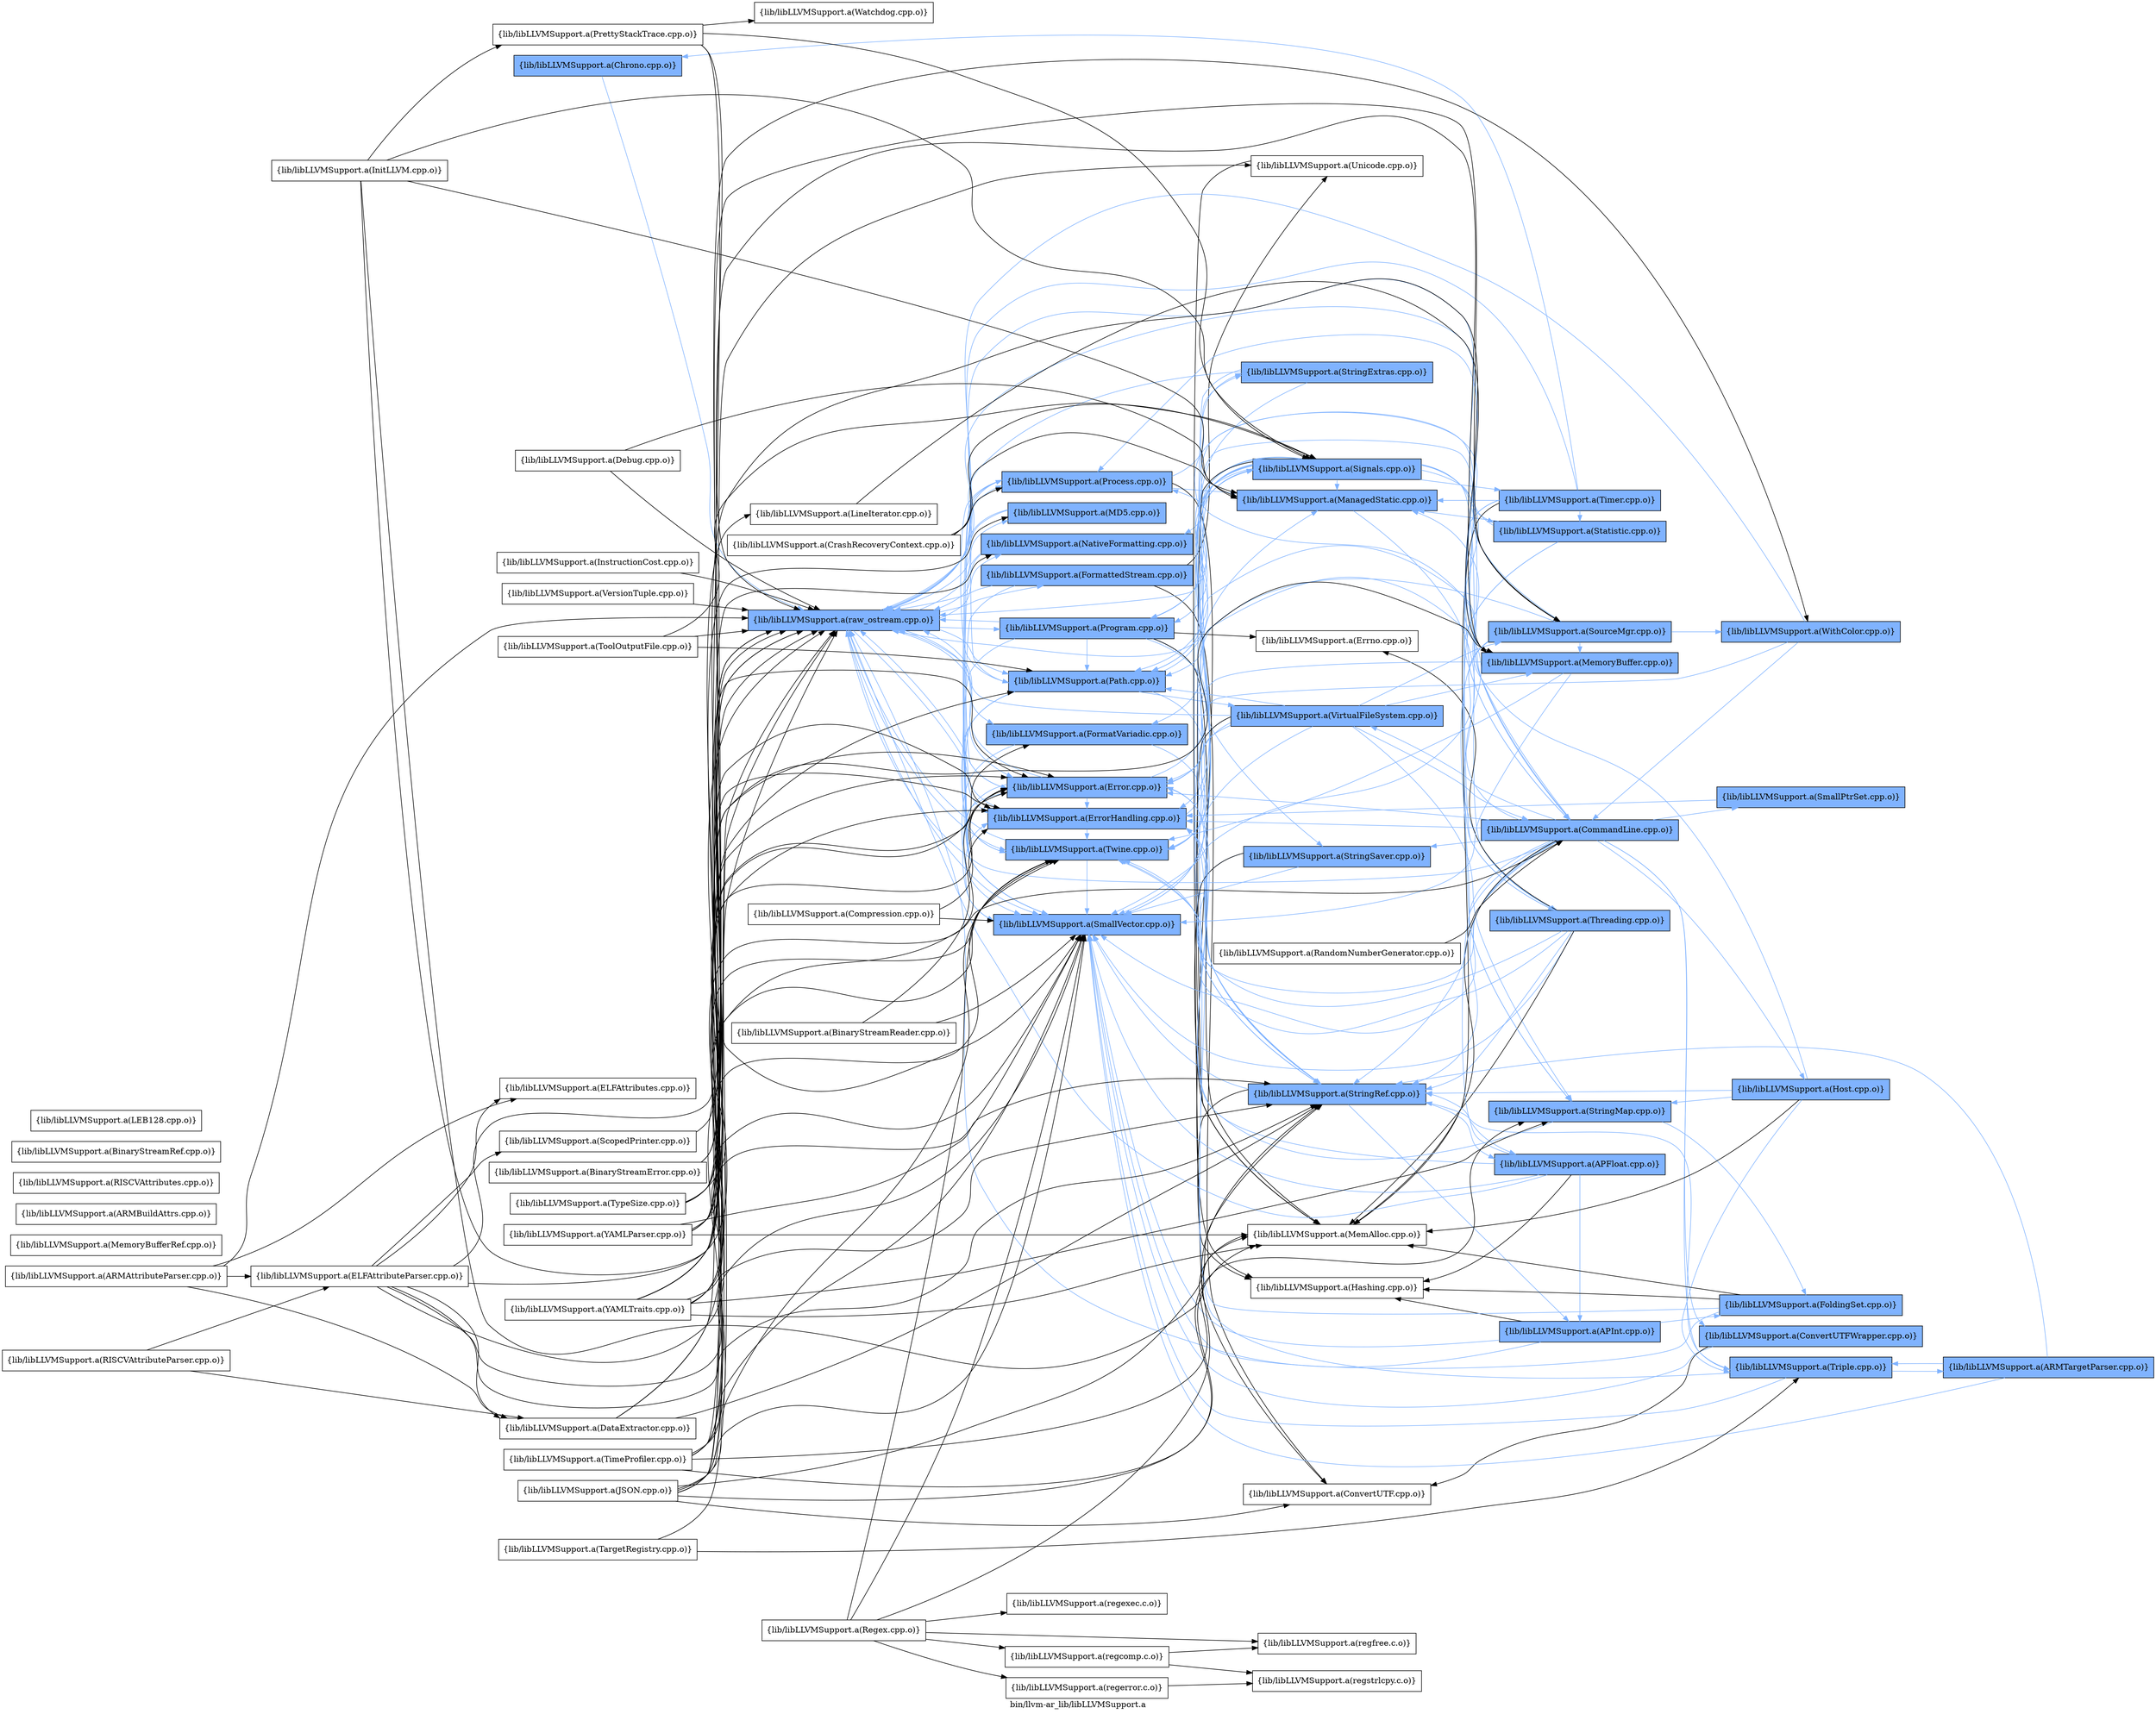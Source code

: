 digraph "bin/llvm-ar_lib/libLLVMSupport.a" {
	label="bin/llvm-ar_lib/libLLVMSupport.a";
	rankdir=LR;
	{ rank=same; Node0x556ad8efd4f8;  }
	{ rank=same; Node0x556ad8f03998;  }
	{ rank=same; Node0x556ad8f067d8; Node0x556ad8f021d8; Node0x556ad8f03628; Node0x556ad8f033f8; Node0x556ad8f004c8; Node0x556ad8f001f8; Node0x556ad8effde8; Node0x556ad8f05bf8; Node0x556ad8efce18; Node0x556ad8efeee8; Node0x556ad8efec18;  }
	{ rank=same; Node0x556ad8f05ba8; Node0x556ad8eff7a8; Node0x556ad8efe808; Node0x556ad8f02d68; Node0x556ad8f03b78; Node0x556ad8f01dc8; Node0x556ad8f04e38; Node0x556ad8f02688; Node0x556ad8efdae8; Node0x556ad8f02138; Node0x556ad8efffc8;  }
	{ rank=same; Node0x556ad8f00ba8; Node0x556ad8efcf08; Node0x556ad8efebc8; Node0x556ad8f01828; Node0x556ad8f042a8; Node0x556ad8f00658; Node0x556ad8f00018; Node0x556ad8f00b08; Node0x556ad8f02e08;  }
	{ rank=same; Node0x556ad8efe9e8; Node0x556ad8f01d28; Node0x556ad8f045c8; Node0x556ad8efdf98; Node0x556ad8f03a88; Node0x556ad8f03da8;  }
	{ rank=same; Node0x556ad8efd4f8;  }
	{ rank=same; Node0x556ad8f03998;  }
	{ rank=same; Node0x556ad8f067d8; Node0x556ad8f021d8; Node0x556ad8f03628; Node0x556ad8f033f8; Node0x556ad8f004c8; Node0x556ad8f001f8; Node0x556ad8effde8; Node0x556ad8f05bf8; Node0x556ad8efce18; Node0x556ad8efeee8; Node0x556ad8efec18;  }
	{ rank=same; Node0x556ad8f05ba8; Node0x556ad8eff7a8; Node0x556ad8efe808; Node0x556ad8f02d68; Node0x556ad8f03b78; Node0x556ad8f01dc8; Node0x556ad8f04e38; Node0x556ad8f02688; Node0x556ad8efdae8; Node0x556ad8f02138; Node0x556ad8efffc8;  }
	{ rank=same; Node0x556ad8f00ba8; Node0x556ad8efcf08; Node0x556ad8efebc8; Node0x556ad8f01828; Node0x556ad8f042a8; Node0x556ad8f00658; Node0x556ad8f00018; Node0x556ad8f00b08; Node0x556ad8f02e08;  }
	{ rank=same; Node0x556ad8efe9e8; Node0x556ad8f01d28; Node0x556ad8f045c8; Node0x556ad8efdf98; Node0x556ad8f03a88; Node0x556ad8f03da8;  }

	Node0x556ad8efd4f8 [shape=record,shape=box,group=1,style=filled,fillcolor="0.600000 0.5 1",label="{lib/libLLVMSupport.a(Chrono.cpp.o)}"];
	Node0x556ad8efd4f8 -> Node0x556ad8f03998[color="0.600000 0.5 1"];
	Node0x556ad8efcf08 [shape=record,shape=box,group=1,style=filled,fillcolor="0.600000 0.5 1",label="{lib/libLLVMSupport.a(CommandLine.cpp.o)}"];
	Node0x556ad8efcf08 -> Node0x556ad8f00658[color="0.600000 0.5 1"];
	Node0x556ad8efcf08 -> Node0x556ad8efe9e8[color="0.600000 0.5 1"];
	Node0x556ad8efcf08 -> Node0x556ad8f067d8[color="0.600000 0.5 1"];
	Node0x556ad8efcf08 -> Node0x556ad8f021d8[color="0.600000 0.5 1"];
	Node0x556ad8efcf08 -> Node0x556ad8f05ba8[color="0.600000 0.5 1"];
	Node0x556ad8efcf08 -> Node0x556ad8efdae8;
	Node0x556ad8efcf08 -> Node0x556ad8f01d28[color="0.600000 0.5 1"];
	Node0x556ad8efcf08 -> Node0x556ad8effde8[color="0.600000 0.5 1"];
	Node0x556ad8efcf08 -> Node0x556ad8f02e08[color="0.600000 0.5 1"];
	Node0x556ad8efcf08 -> Node0x556ad8f02138[color="0.600000 0.5 1"];
	Node0x556ad8efcf08 -> Node0x556ad8f03b78[color="0.600000 0.5 1"];
	Node0x556ad8efcf08 -> Node0x556ad8f045c8[color="0.600000 0.5 1"];
	Node0x556ad8efcf08 -> Node0x556ad8f05bf8[color="0.600000 0.5 1"];
	Node0x556ad8efcf08 -> Node0x556ad8f01dc8[color="0.600000 0.5 1"];
	Node0x556ad8efcf08 -> Node0x556ad8f03998[color="0.600000 0.5 1"];
	Node0x556ad8efcf08 -> Node0x556ad8efdf98[color="0.600000 0.5 1"];
	Node0x556ad8efcf08 -> Node0x556ad8efce18[color="0.600000 0.5 1"];
	Node0x556ad8efcf08 -> Node0x556ad8efeee8[color="0.600000 0.5 1"];
	Node0x556ad8f067d8 [shape=record,shape=box,group=1,style=filled,fillcolor="0.600000 0.5 1",label="{lib/libLLVMSupport.a(Error.cpp.o)}"];
	Node0x556ad8f067d8 -> Node0x556ad8f021d8[color="0.600000 0.5 1"];
	Node0x556ad8f067d8 -> Node0x556ad8f05ba8[color="0.600000 0.5 1"];
	Node0x556ad8f067d8 -> Node0x556ad8effde8[color="0.600000 0.5 1"];
	Node0x556ad8f067d8 -> Node0x556ad8f05bf8[color="0.600000 0.5 1"];
	Node0x556ad8f067d8 -> Node0x556ad8f03998[color="0.600000 0.5 1"];
	Node0x556ad8f033f8 [shape=record,shape=box,group=1,style=filled,fillcolor="0.600000 0.5 1",label="{lib/libLLVMSupport.a(FormatVariadic.cpp.o)}"];
	Node0x556ad8f033f8 -> Node0x556ad8effde8[color="0.600000 0.5 1"];
	Node0x556ad8f033f8 -> Node0x556ad8f03b78[color="0.600000 0.5 1"];
	Node0x556ad8f04bb8 [shape=record,shape=box,group=0,label="{lib/libLLVMSupport.a(InitLLVM.cpp.o)}"];
	Node0x556ad8f04bb8 -> Node0x556ad8f021d8;
	Node0x556ad8f04bb8 -> Node0x556ad8f05ba8;
	Node0x556ad8f04bb8 -> Node0x556ad8efdae8;
	Node0x556ad8f04bb8 -> Node0x556ad8eff578;
	Node0x556ad8f04bb8 -> Node0x556ad8eff7a8;
	Node0x556ad8f065a8 [shape=record,shape=box,group=0,label="{lib/libLLVMSupport.a(LineIterator.cpp.o)}"];
	Node0x556ad8f065a8 -> Node0x556ad8efebc8;
	Node0x556ad8efdae8 [shape=record,shape=box,group=0,label="{lib/libLLVMSupport.a(MemAlloc.cpp.o)}"];
	Node0x556ad8efebc8 [shape=record,shape=box,group=1,style=filled,fillcolor="0.600000 0.5 1",label="{lib/libLLVMSupport.a(MemoryBuffer.cpp.o)}"];
	Node0x556ad8efebc8 -> Node0x556ad8f067d8[color="0.600000 0.5 1"];
	Node0x556ad8efebc8 -> Node0x556ad8effde8[color="0.600000 0.5 1"];
	Node0x556ad8efebc8 -> Node0x556ad8f05bf8[color="0.600000 0.5 1"];
	Node0x556ad8efebc8 -> Node0x556ad8efce18[color="0.600000 0.5 1"];
	Node0x556ad8efebc8 -> Node0x556ad8efeee8[color="0.600000 0.5 1"];
	Node0x556ad8efebc8 -> Node0x556ad8efec18[color="0.600000 0.5 1"];
	Node0x556ad8effde8 [shape=record,shape=box,group=1,style=filled,fillcolor="0.600000 0.5 1",label="{lib/libLLVMSupport.a(SmallVector.cpp.o)}"];
	Node0x556ad8effde8 -> Node0x556ad8f021d8[color="0.600000 0.5 1"];
	Node0x556ad8f02e08 [shape=record,shape=box,group=1,style=filled,fillcolor="0.600000 0.5 1",label="{lib/libLLVMSupport.a(StringMap.cpp.o)}"];
	Node0x556ad8f02e08 -> Node0x556ad8f021d8[color="0.600000 0.5 1"];
	Node0x556ad8f02e08 -> Node0x556ad8f03a88[color="0.600000 0.5 1"];
	Node0x556ad8f02138 [shape=record,shape=box,group=1,style=filled,fillcolor="0.600000 0.5 1",label="{lib/libLLVMSupport.a(StringSaver.cpp.o)}"];
	Node0x556ad8f02138 -> Node0x556ad8efdae8;
	Node0x556ad8f02138 -> Node0x556ad8effde8[color="0.600000 0.5 1"];
	Node0x556ad8f02138 -> Node0x556ad8f03b78[color="0.600000 0.5 1"];
	Node0x556ad8f03b78 [shape=record,shape=box,group=1,style=filled,fillcolor="0.600000 0.5 1",label="{lib/libLLVMSupport.a(StringRef.cpp.o)}"];
	Node0x556ad8f03b78 -> Node0x556ad8f00658[color="0.600000 0.5 1"];
	Node0x556ad8f03b78 -> Node0x556ad8f00018[color="0.600000 0.5 1"];
	Node0x556ad8f03b78 -> Node0x556ad8f067d8[color="0.600000 0.5 1"];
	Node0x556ad8f03b78 -> Node0x556ad8f04e38;
	Node0x556ad8f03b78 -> Node0x556ad8effde8[color="0.600000 0.5 1"];
	Node0x556ad8f045c8 [shape=record,shape=box,group=1,style=filled,fillcolor="0.600000 0.5 1",label="{lib/libLLVMSupport.a(Triple.cpp.o)}"];
	Node0x556ad8f045c8 -> Node0x556ad8efe718[color="0.600000 0.5 1"];
	Node0x556ad8f045c8 -> Node0x556ad8effde8[color="0.600000 0.5 1"];
	Node0x556ad8f045c8 -> Node0x556ad8f03b78[color="0.600000 0.5 1"];
	Node0x556ad8f045c8 -> Node0x556ad8f05bf8[color="0.600000 0.5 1"];
	Node0x556ad8f05bf8 [shape=record,shape=box,group=1,style=filled,fillcolor="0.600000 0.5 1",label="{lib/libLLVMSupport.a(Twine.cpp.o)}"];
	Node0x556ad8f05bf8 -> Node0x556ad8effde8[color="0.600000 0.5 1"];
	Node0x556ad8f05bf8 -> Node0x556ad8f03998[color="0.600000 0.5 1"];
	Node0x556ad8f03da8 [shape=record,shape=box,group=1,style=filled,fillcolor="0.600000 0.5 1",label="{lib/libLLVMSupport.a(WithColor.cpp.o)}"];
	Node0x556ad8f03da8 -> Node0x556ad8efcf08[color="0.600000 0.5 1"];
	Node0x556ad8f03da8 -> Node0x556ad8f067d8[color="0.600000 0.5 1"];
	Node0x556ad8f03da8 -> Node0x556ad8f03998[color="0.600000 0.5 1"];
	Node0x556ad8f03998 [shape=record,shape=box,group=1,style=filled,fillcolor="0.600000 0.5 1",label="{lib/libLLVMSupport.a(raw_ostream.cpp.o)}"];
	Node0x556ad8f03998 -> Node0x556ad8f067d8[color="0.600000 0.5 1"];
	Node0x556ad8f03998 -> Node0x556ad8f021d8[color="0.600000 0.5 1"];
	Node0x556ad8f03998 -> Node0x556ad8f03628[color="0.600000 0.5 1"];
	Node0x556ad8f03998 -> Node0x556ad8f033f8[color="0.600000 0.5 1"];
	Node0x556ad8f03998 -> Node0x556ad8f004c8[color="0.600000 0.5 1"];
	Node0x556ad8f03998 -> Node0x556ad8f001f8[color="0.600000 0.5 1"];
	Node0x556ad8f03998 -> Node0x556ad8effde8[color="0.600000 0.5 1"];
	Node0x556ad8f03998 -> Node0x556ad8f05bf8[color="0.600000 0.5 1"];
	Node0x556ad8f03998 -> Node0x556ad8efce18[color="0.600000 0.5 1"];
	Node0x556ad8f03998 -> Node0x556ad8efeee8[color="0.600000 0.5 1"];
	Node0x556ad8f03998 -> Node0x556ad8efec18[color="0.600000 0.5 1"];
	Node0x556ad8efdf98 [shape=record,shape=box,group=1,style=filled,fillcolor="0.600000 0.5 1",label="{lib/libLLVMSupport.a(Host.cpp.o)}"];
	Node0x556ad8efdf98 -> Node0x556ad8efdae8;
	Node0x556ad8efdf98 -> Node0x556ad8f02e08[color="0.600000 0.5 1"];
	Node0x556ad8efdf98 -> Node0x556ad8f03b78[color="0.600000 0.5 1"];
	Node0x556ad8efdf98 -> Node0x556ad8f045c8[color="0.600000 0.5 1"];
	Node0x556ad8efdf98 -> Node0x556ad8f03998[color="0.600000 0.5 1"];
	Node0x556ad8efce18 [shape=record,shape=box,group=1,style=filled,fillcolor="0.600000 0.5 1",label="{lib/libLLVMSupport.a(Path.cpp.o)}"];
	Node0x556ad8efce18 -> Node0x556ad8f067d8[color="0.600000 0.5 1"];
	Node0x556ad8efce18 -> Node0x556ad8effde8[color="0.600000 0.5 1"];
	Node0x556ad8efce18 -> Node0x556ad8f03b78[color="0.600000 0.5 1"];
	Node0x556ad8efce18 -> Node0x556ad8f05bf8[color="0.600000 0.5 1"];
	Node0x556ad8efce18 -> Node0x556ad8f01dc8[color="0.600000 0.5 1"];
	Node0x556ad8efce18 -> Node0x556ad8efeee8[color="0.600000 0.5 1"];
	Node0x556ad8efce18 -> Node0x556ad8eff7a8[color="0.600000 0.5 1"];
	Node0x556ad8f00018 [shape=record,shape=box,group=1,style=filled,fillcolor="0.600000 0.5 1",label="{lib/libLLVMSupport.a(APInt.cpp.o)}"];
	Node0x556ad8f00018 -> Node0x556ad8f03a88[color="0.600000 0.5 1"];
	Node0x556ad8f00018 -> Node0x556ad8f04e38;
	Node0x556ad8f00018 -> Node0x556ad8effde8[color="0.600000 0.5 1"];
	Node0x556ad8f00018 -> Node0x556ad8f03998[color="0.600000 0.5 1"];
	Node0x556ad8f021d8 [shape=record,shape=box,group=1,style=filled,fillcolor="0.600000 0.5 1",label="{lib/libLLVMSupport.a(ErrorHandling.cpp.o)}"];
	Node0x556ad8f021d8 -> Node0x556ad8f05bf8[color="0.600000 0.5 1"];
	Node0x556ad8f021d8 -> Node0x556ad8f03998[color="0.600000 0.5 1"];
	Node0x556ad8f021d8 -> Node0x556ad8eff7a8[color="0.600000 0.5 1"];
	Node0x556ad8effa78 [shape=record,shape=box,group=0,label="{lib/libLLVMSupport.a(TargetRegistry.cpp.o)}"];
	Node0x556ad8effa78 -> Node0x556ad8f045c8;
	Node0x556ad8effa78 -> Node0x556ad8f03998;
	Node0x556ad8efe718 [shape=record,shape=box,group=1,style=filled,fillcolor="0.600000 0.5 1",label="{lib/libLLVMSupport.a(ARMTargetParser.cpp.o)}"];
	Node0x556ad8efe718 -> Node0x556ad8effde8[color="0.600000 0.5 1"];
	Node0x556ad8efe718 -> Node0x556ad8f03b78[color="0.600000 0.5 1"];
	Node0x556ad8efe718 -> Node0x556ad8f045c8[color="0.600000 0.5 1"];
	Node0x556ad8f01468 [shape=record,shape=box,group=0,label="{lib/libLLVMSupport.a(Regex.cpp.o)}"];
	Node0x556ad8f01468 -> Node0x556ad8effde8;
	Node0x556ad8f01468 -> Node0x556ad8f03b78;
	Node0x556ad8f01468 -> Node0x556ad8f05bf8;
	Node0x556ad8f01468 -> Node0x556ad8f00518;
	Node0x556ad8f01468 -> Node0x556ad8f00248;
	Node0x556ad8f01468 -> Node0x556ad8eff528;
	Node0x556ad8f01468 -> Node0x556ad8f01b48;
	Node0x556ad8f01d28 [shape=record,shape=box,group=1,style=filled,fillcolor="0.600000 0.5 1",label="{lib/libLLVMSupport.a(SmallPtrSet.cpp.o)}"];
	Node0x556ad8f01d28 -> Node0x556ad8f021d8[color="0.600000 0.5 1"];
	Node0x556ad8f00b08 [shape=record,shape=box,group=1,style=filled,fillcolor="0.600000 0.5 1",label="{lib/libLLVMSupport.a(SourceMgr.cpp.o)}"];
	Node0x556ad8f00b08 -> Node0x556ad8efebc8[color="0.600000 0.5 1"];
	Node0x556ad8f00b08 -> Node0x556ad8effde8[color="0.600000 0.5 1"];
	Node0x556ad8f00b08 -> Node0x556ad8f03b78[color="0.600000 0.5 1"];
	Node0x556ad8f00b08 -> Node0x556ad8f05bf8[color="0.600000 0.5 1"];
	Node0x556ad8f00b08 -> Node0x556ad8f03da8[color="0.600000 0.5 1"];
	Node0x556ad8f00b08 -> Node0x556ad8f03998[color="0.600000 0.5 1"];
	Node0x556ad8f00b08 -> Node0x556ad8efce18[color="0.600000 0.5 1"];
	Node0x556ad8f00658 [shape=record,shape=box,group=1,style=filled,fillcolor="0.600000 0.5 1",label="{lib/libLLVMSupport.a(APFloat.cpp.o)}"];
	Node0x556ad8f00658 -> Node0x556ad8f00018[color="0.600000 0.5 1"];
	Node0x556ad8f00658 -> Node0x556ad8f067d8[color="0.600000 0.5 1"];
	Node0x556ad8f00658 -> Node0x556ad8f04e38;
	Node0x556ad8f00658 -> Node0x556ad8effde8[color="0.600000 0.5 1"];
	Node0x556ad8f00658 -> Node0x556ad8f03b78[color="0.600000 0.5 1"];
	Node0x556ad8f00658 -> Node0x556ad8f03998[color="0.600000 0.5 1"];
	Node0x556ad8f05ec8 [shape=record,shape=box,group=0,label="{lib/libLLVMSupport.a(TypeSize.cpp.o)}"];
	Node0x556ad8f05ec8 -> Node0x556ad8efcf08;
	Node0x556ad8f05ec8 -> Node0x556ad8f021d8;
	Node0x556ad8f05ec8 -> Node0x556ad8f03da8;
	Node0x556ad8f05ec8 -> Node0x556ad8f03998;
	Node0x556ad8f04e38 [shape=record,shape=box,group=0,label="{lib/libLLVMSupport.a(Hashing.cpp.o)}"];
	Node0x556ad8f03a88 [shape=record,shape=box,group=1,style=filled,fillcolor="0.600000 0.5 1",label="{lib/libLLVMSupport.a(FoldingSet.cpp.o)}"];
	Node0x556ad8f03a88 -> Node0x556ad8f021d8[color="0.600000 0.5 1"];
	Node0x556ad8f03a88 -> Node0x556ad8f04e38;
	Node0x556ad8f03a88 -> Node0x556ad8efdae8;
	Node0x556ad8f03a88 -> Node0x556ad8effde8[color="0.600000 0.5 1"];
	Node0x556ad8f02688 [shape=record,shape=box,group=1,style=filled,fillcolor="0.600000 0.5 1",label="{lib/libLLVMSupport.a(StringExtras.cpp.o)}"];
	Node0x556ad8f02688 -> Node0x556ad8effde8[color="0.600000 0.5 1"];
	Node0x556ad8f02688 -> Node0x556ad8f03b78[color="0.600000 0.5 1"];
	Node0x556ad8f02688 -> Node0x556ad8f03998[color="0.600000 0.5 1"];
	Node0x556ad8f03628 [shape=record,shape=box,group=1,style=filled,fillcolor="0.600000 0.5 1",label="{lib/libLLVMSupport.a(FormattedStream.cpp.o)}"];
	Node0x556ad8f03628 -> Node0x556ad8efe808;
	Node0x556ad8f03628 -> Node0x556ad8effde8[color="0.600000 0.5 1"];
	Node0x556ad8f03628 -> Node0x556ad8f02d68;
	Node0x556ad8f03628 -> Node0x556ad8f03998[color="0.600000 0.5 1"];
	Node0x556ad8f05ba8 [shape=record,shape=box,group=1,style=filled,fillcolor="0.600000 0.5 1",label="{lib/libLLVMSupport.a(ManagedStatic.cpp.o)}"];
	Node0x556ad8f05ba8 -> Node0x556ad8f00ba8[color="0.600000 0.5 1"];
	Node0x556ad8efe948 [shape=record,shape=box,group=0,label="{lib/libLLVMSupport.a(MemoryBufferRef.cpp.o)}"];
	Node0x556ad8efeee8 [shape=record,shape=box,group=1,style=filled,fillcolor="0.600000 0.5 1",label="{lib/libLLVMSupport.a(Process.cpp.o)}"];
	Node0x556ad8efeee8 -> Node0x556ad8f067d8[color="0.600000 0.5 1"];
	Node0x556ad8efeee8 -> Node0x556ad8f04e38;
	Node0x556ad8efeee8 -> Node0x556ad8f05ba8[color="0.600000 0.5 1"];
	Node0x556ad8efeee8 -> Node0x556ad8effde8[color="0.600000 0.5 1"];
	Node0x556ad8efeee8 -> Node0x556ad8f02688[color="0.600000 0.5 1"];
	Node0x556ad8efeee8 -> Node0x556ad8efce18[color="0.600000 0.5 1"];
	Node0x556ad8f056a8 [shape=record,shape=box,group=0,label="{lib/libLLVMSupport.a(DataExtractor.cpp.o)}"];
	Node0x556ad8f056a8 -> Node0x556ad8f067d8;
	Node0x556ad8f056a8 -> Node0x556ad8f03b78;
	Node0x556ad8f056a8 -> Node0x556ad8f03998;
	Node0x556ad8eff898 [shape=record,shape=box,group=0,label="{lib/libLLVMSupport.a(ARMBuildAttrs.cpp.o)}"];
	Node0x556ad8f01968 [shape=record,shape=box,group=0,label="{lib/libLLVMSupport.a(ARMAttributeParser.cpp.o)}"];
	Node0x556ad8f01968 -> Node0x556ad8f056a8;
	Node0x556ad8f01968 -> Node0x556ad8f04f28;
	Node0x556ad8f01968 -> Node0x556ad8f04758;
	Node0x556ad8f01968 -> Node0x556ad8f03998;
	Node0x556ad8f04f28 [shape=record,shape=box,group=0,label="{lib/libLLVMSupport.a(ELFAttributeParser.cpp.o)}"];
	Node0x556ad8f04f28 -> Node0x556ad8f056a8;
	Node0x556ad8f04f28 -> Node0x556ad8f04758;
	Node0x556ad8f04f28 -> Node0x556ad8f067d8;
	Node0x556ad8f04f28 -> Node0x556ad8f02458;
	Node0x556ad8f04f28 -> Node0x556ad8effde8;
	Node0x556ad8f04f28 -> Node0x556ad8f03b78;
	Node0x556ad8f04f28 -> Node0x556ad8f05bf8;
	Node0x556ad8f04f28 -> Node0x556ad8f03998;
	Node0x556ad8f00888 [shape=record,shape=box,group=0,label="{lib/libLLVMSupport.a(RISCVAttributes.cpp.o)}"];
	Node0x556ad8f02c28 [shape=record,shape=box,group=0,label="{lib/libLLVMSupport.a(RISCVAttributeParser.cpp.o)}"];
	Node0x556ad8f02c28 -> Node0x556ad8f056a8;
	Node0x556ad8f02c28 -> Node0x556ad8f04f28;
	Node0x556ad8f001f8 [shape=record,shape=box,group=1,style=filled,fillcolor="0.600000 0.5 1",label="{lib/libLLVMSupport.a(NativeFormatting.cpp.o)}"];
	Node0x556ad8f001f8 -> Node0x556ad8effde8[color="0.600000 0.5 1"];
	Node0x556ad8f001f8 -> Node0x556ad8f03998[color="0.600000 0.5 1"];
	Node0x556ad8f04758 [shape=record,shape=box,group=0,label="{lib/libLLVMSupport.a(ELFAttributes.cpp.o)}"];
	Node0x556ad8f00ce8 [shape=record,shape=box,group=0,label="{lib/libLLVMSupport.a(BinaryStreamError.cpp.o)}"];
	Node0x556ad8f00ce8 -> Node0x556ad8f067d8;
	Node0x556ad8f00ce8 -> Node0x556ad8f03998;
	Node0x556ad8f00ab8 [shape=record,shape=box,group=0,label="{lib/libLLVMSupport.a(BinaryStreamReader.cpp.o)}"];
	Node0x556ad8f00ab8 -> Node0x556ad8f067d8;
	Node0x556ad8f00ab8 -> Node0x556ad8effde8;
	Node0x556ad8efd778 [shape=record,shape=box,group=0,label="{lib/libLLVMSupport.a(BinaryStreamRef.cpp.o)}"];
	Node0x556ad8efe9e8 [shape=record,shape=box,group=1,style=filled,fillcolor="0.600000 0.5 1",label="{lib/libLLVMSupport.a(ConvertUTFWrapper.cpp.o)}"];
	Node0x556ad8efe9e8 -> Node0x556ad8efe808;
	Node0x556ad8efe9e8 -> Node0x556ad8effde8[color="0.600000 0.5 1"];
	Node0x556ad8f01dc8 [shape=record,shape=box,group=1,style=filled,fillcolor="0.600000 0.5 1",label="{lib/libLLVMSupport.a(VirtualFileSystem.cpp.o)}"];
	Node0x556ad8f01dc8 -> Node0x556ad8efcf08[color="0.600000 0.5 1"];
	Node0x556ad8f01dc8 -> Node0x556ad8f067d8[color="0.600000 0.5 1"];
	Node0x556ad8f01dc8 -> Node0x556ad8efdae8;
	Node0x556ad8f01dc8 -> Node0x556ad8efebc8[color="0.600000 0.5 1"];
	Node0x556ad8f01dc8 -> Node0x556ad8effde8[color="0.600000 0.5 1"];
	Node0x556ad8f01dc8 -> Node0x556ad8f00b08[color="0.600000 0.5 1"];
	Node0x556ad8f01dc8 -> Node0x556ad8f02e08[color="0.600000 0.5 1"];
	Node0x556ad8f01dc8 -> Node0x556ad8f03b78[color="0.600000 0.5 1"];
	Node0x556ad8f01dc8 -> Node0x556ad8f05bf8[color="0.600000 0.5 1"];
	Node0x556ad8f01dc8 -> Node0x556ad8f03998[color="0.600000 0.5 1"];
	Node0x556ad8f01dc8 -> Node0x556ad8efce18[color="0.600000 0.5 1"];
	Node0x556ad8efe808 [shape=record,shape=box,group=0,label="{lib/libLLVMSupport.a(ConvertUTF.cpp.o)}"];
	Node0x556ad8f02458 [shape=record,shape=box,group=0,label="{lib/libLLVMSupport.a(ScopedPrinter.cpp.o)}"];
	Node0x556ad8f02458 -> Node0x556ad8f03998;
	Node0x556ad8eff7a8 [shape=record,shape=box,group=1,style=filled,fillcolor="0.600000 0.5 1",label="{lib/libLLVMSupport.a(Signals.cpp.o)}"];
	Node0x556ad8eff7a8 -> Node0x556ad8efcf08[color="0.600000 0.5 1"];
	Node0x556ad8eff7a8 -> Node0x556ad8f021d8[color="0.600000 0.5 1"];
	Node0x556ad8eff7a8 -> Node0x556ad8f033f8[color="0.600000 0.5 1"];
	Node0x556ad8eff7a8 -> Node0x556ad8f05ba8[color="0.600000 0.5 1"];
	Node0x556ad8eff7a8 -> Node0x556ad8efdae8;
	Node0x556ad8eff7a8 -> Node0x556ad8efebc8[color="0.600000 0.5 1"];
	Node0x556ad8eff7a8 -> Node0x556ad8f001f8[color="0.600000 0.5 1"];
	Node0x556ad8eff7a8 -> Node0x556ad8effde8[color="0.600000 0.5 1"];
	Node0x556ad8eff7a8 -> Node0x556ad8f01828[color="0.600000 0.5 1"];
	Node0x556ad8eff7a8 -> Node0x556ad8f03b78[color="0.600000 0.5 1"];
	Node0x556ad8eff7a8 -> Node0x556ad8f042a8[color="0.600000 0.5 1"];
	Node0x556ad8eff7a8 -> Node0x556ad8f05bf8[color="0.600000 0.5 1"];
	Node0x556ad8eff7a8 -> Node0x556ad8f03998[color="0.600000 0.5 1"];
	Node0x556ad8eff7a8 -> Node0x556ad8efce18[color="0.600000 0.5 1"];
	Node0x556ad8eff7a8 -> Node0x556ad8efec18[color="0.600000 0.5 1"];
	Node0x556ad8eff7a8 -> Node0x556ad8f00ba8[color="0.600000 0.5 1"];
	Node0x556ad8f01e68 [shape=record,shape=box,group=0,label="{lib/libLLVMSupport.a(Debug.cpp.o)}"];
	Node0x556ad8f01e68 -> Node0x556ad8f05ba8;
	Node0x556ad8f01e68 -> Node0x556ad8f03998;
	Node0x556ad8f02d68 [shape=record,shape=box,group=0,label="{lib/libLLVMSupport.a(Unicode.cpp.o)}"];
	Node0x556ad8f02d68 -> Node0x556ad8efe808;
	Node0x556ad8eff578 [shape=record,shape=box,group=0,label="{lib/libLLVMSupport.a(PrettyStackTrace.cpp.o)}"];
	Node0x556ad8eff578 -> Node0x556ad8effde8;
	Node0x556ad8eff578 -> Node0x556ad8f03998;
	Node0x556ad8eff578 -> Node0x556ad8eff7a8;
	Node0x556ad8eff578 -> Node0x556ad8f02ef8;
	Node0x556ad8f068c8 [shape=record,shape=box,group=0,label="{lib/libLLVMSupport.a(InstructionCost.cpp.o)}"];
	Node0x556ad8f068c8 -> Node0x556ad8f03998;
	Node0x556ad8f00ba8 [shape=record,shape=box,group=1,style=filled,fillcolor="0.600000 0.5 1",label="{lib/libLLVMSupport.a(Threading.cpp.o)}"];
	Node0x556ad8f00ba8 -> Node0x556ad8f021d8[color="0.600000 0.5 1"];
	Node0x556ad8f00ba8 -> Node0x556ad8efdae8;
	Node0x556ad8f00ba8 -> Node0x556ad8effde8[color="0.600000 0.5 1"];
	Node0x556ad8f00ba8 -> Node0x556ad8f03b78[color="0.600000 0.5 1"];
	Node0x556ad8f00ba8 -> Node0x556ad8f05bf8[color="0.600000 0.5 1"];
	Node0x556ad8f00ba8 -> Node0x556ad8efffc8;
	Node0x556ad8efec18 [shape=record,shape=box,group=1,style=filled,fillcolor="0.600000 0.5 1",label="{lib/libLLVMSupport.a(Program.cpp.o)}"];
	Node0x556ad8efec18 -> Node0x556ad8efdae8;
	Node0x556ad8efec18 -> Node0x556ad8effde8[color="0.600000 0.5 1"];
	Node0x556ad8efec18 -> Node0x556ad8f02688[color="0.600000 0.5 1"];
	Node0x556ad8efec18 -> Node0x556ad8f02138[color="0.600000 0.5 1"];
	Node0x556ad8efec18 -> Node0x556ad8f03b78[color="0.600000 0.5 1"];
	Node0x556ad8efec18 -> Node0x556ad8f03998[color="0.600000 0.5 1"];
	Node0x556ad8efec18 -> Node0x556ad8efce18[color="0.600000 0.5 1"];
	Node0x556ad8efec18 -> Node0x556ad8efffc8;
	Node0x556ad8f004c8 [shape=record,shape=box,group=1,style=filled,fillcolor="0.600000 0.5 1",label="{lib/libLLVMSupport.a(MD5.cpp.o)}"];
	Node0x556ad8f004c8 -> Node0x556ad8effde8[color="0.600000 0.5 1"];
	Node0x556ad8f004c8 -> Node0x556ad8f03998[color="0.600000 0.5 1"];
	Node0x556ad8f02ef8 [shape=record,shape=box,group=0,label="{lib/libLLVMSupport.a(Watchdog.cpp.o)}"];
	Node0x556ad8f01738 [shape=record,shape=box,group=0,label="{lib/libLLVMSupport.a(RandomNumberGenerator.cpp.o)}"];
	Node0x556ad8f01738 -> Node0x556ad8efcf08;
	Node0x556ad8f00518 [shape=record,shape=box,group=0,label="{lib/libLLVMSupport.a(regcomp.c.o)}"];
	Node0x556ad8f00518 -> Node0x556ad8f01b48;
	Node0x556ad8f00518 -> Node0x556ad8efd868;
	Node0x556ad8f00248 [shape=record,shape=box,group=0,label="{lib/libLLVMSupport.a(regerror.c.o)}"];
	Node0x556ad8f00248 -> Node0x556ad8efd868;
	Node0x556ad8eff528 [shape=record,shape=box,group=0,label="{lib/libLLVMSupport.a(regexec.c.o)}"];
	Node0x556ad8f01b48 [shape=record,shape=box,group=0,label="{lib/libLLVMSupport.a(regfree.c.o)}"];
	Node0x556ad8f01828 [shape=record,shape=box,group=1,style=filled,fillcolor="0.600000 0.5 1",label="{lib/libLLVMSupport.a(Statistic.cpp.o)}"];
	Node0x556ad8f01828 -> Node0x556ad8efcf08[color="0.600000 0.5 1"];
	Node0x556ad8f01828 -> Node0x556ad8f05ba8[color="0.600000 0.5 1"];
	Node0x556ad8f01828 -> Node0x556ad8f03998[color="0.600000 0.5 1"];
	Node0x556ad8f01828 -> Node0x556ad8f00ba8[color="0.600000 0.5 1"];
	Node0x556ad8f042a8 [shape=record,shape=box,group=1,style=filled,fillcolor="0.600000 0.5 1",label="{lib/libLLVMSupport.a(Timer.cpp.o)}"];
	Node0x556ad8f042a8 -> Node0x556ad8efd4f8[color="0.600000 0.5 1"];
	Node0x556ad8f042a8 -> Node0x556ad8efcf08[color="0.600000 0.5 1"];
	Node0x556ad8f042a8 -> Node0x556ad8f05ba8[color="0.600000 0.5 1"];
	Node0x556ad8f042a8 -> Node0x556ad8efdae8;
	Node0x556ad8f042a8 -> Node0x556ad8f01828[color="0.600000 0.5 1"];
	Node0x556ad8f042a8 -> Node0x556ad8f02e08[color="0.600000 0.5 1"];
	Node0x556ad8f042a8 -> Node0x556ad8f03998[color="0.600000 0.5 1"];
	Node0x556ad8f042a8 -> Node0x556ad8f00ba8[color="0.600000 0.5 1"];
	Node0x556ad8f05068 [shape=record,shape=box,group=0,label="{lib/libLLVMSupport.a(ToolOutputFile.cpp.o)}"];
	Node0x556ad8f05068 -> Node0x556ad8f03998;
	Node0x556ad8f05068 -> Node0x556ad8efce18;
	Node0x556ad8f05068 -> Node0x556ad8eff7a8;
	Node0x556ad8f04208 [shape=record,shape=box,group=0,label="{lib/libLLVMSupport.a(YAMLParser.cpp.o)}"];
	Node0x556ad8f04208 -> Node0x556ad8f021d8;
	Node0x556ad8f04208 -> Node0x556ad8efdae8;
	Node0x556ad8f04208 -> Node0x556ad8efebc8;
	Node0x556ad8f04208 -> Node0x556ad8effde8;
	Node0x556ad8f04208 -> Node0x556ad8f00b08;
	Node0x556ad8f04208 -> Node0x556ad8f03b78;
	Node0x556ad8f04208 -> Node0x556ad8f02d68;
	Node0x556ad8f04208 -> Node0x556ad8f03998;
	Node0x556ad8efd868 [shape=record,shape=box,group=0,label="{lib/libLLVMSupport.a(regstrlcpy.c.o)}"];
	Node0x556ad8eff0c8 [shape=record,shape=box,group=0,label="{lib/libLLVMSupport.a(CrashRecoveryContext.cpp.o)}"];
	Node0x556ad8eff0c8 -> Node0x556ad8f05ba8;
	Node0x556ad8eff0c8 -> Node0x556ad8efeee8;
	Node0x556ad8eff0c8 -> Node0x556ad8eff7a8;
	Node0x556ad8efffc8 [shape=record,shape=box,group=0,label="{lib/libLLVMSupport.a(Errno.cpp.o)}"];
	Node0x556ad8eff208 [shape=record,shape=box,group=0,label="{lib/libLLVMSupport.a(Compression.cpp.o)}"];
	Node0x556ad8eff208 -> Node0x556ad8f067d8;
	Node0x556ad8eff208 -> Node0x556ad8effde8;
	Node0x556ad8f00478 [shape=record,shape=box,group=0,label="{lib/libLLVMSupport.a(LEB128.cpp.o)}"];
	Node0x556ad8f05a68 [shape=record,shape=box,group=0,label="{lib/libLLVMSupport.a(YAMLTraits.cpp.o)}"];
	Node0x556ad8f05a68 -> Node0x556ad8f021d8;
	Node0x556ad8f05a68 -> Node0x556ad8f065a8;
	Node0x556ad8f05a68 -> Node0x556ad8efdae8;
	Node0x556ad8f05a68 -> Node0x556ad8efebc8;
	Node0x556ad8f05a68 -> Node0x556ad8f004c8;
	Node0x556ad8f05a68 -> Node0x556ad8effde8;
	Node0x556ad8f05a68 -> Node0x556ad8f00b08;
	Node0x556ad8f05a68 -> Node0x556ad8f02e08;
	Node0x556ad8f05a68 -> Node0x556ad8f03b78;
	Node0x556ad8f05a68 -> Node0x556ad8f05bf8;
	Node0x556ad8f05a68 -> Node0x556ad8f03998;
	Node0x556ad8efd958 [shape=record,shape=box,group=0,label="{lib/libLLVMSupport.a(VersionTuple.cpp.o)}"];
	Node0x556ad8efd958 -> Node0x556ad8f03998;
	Node0x556ad8f006f8 [shape=record,shape=box,group=0,label="{lib/libLLVMSupport.a(TimeProfiler.cpp.o)}"];
	Node0x556ad8f006f8 -> Node0x556ad8f067d8;
	Node0x556ad8f006f8 -> Node0x556ad8efdae8;
	Node0x556ad8f006f8 -> Node0x556ad8effde8;
	Node0x556ad8f006f8 -> Node0x556ad8f02e08;
	Node0x556ad8f006f8 -> Node0x556ad8f05bf8;
	Node0x556ad8f006f8 -> Node0x556ad8f03998;
	Node0x556ad8f006f8 -> Node0x556ad8efce18;
	Node0x556ad8f00108 [shape=record,shape=box,group=0,label="{lib/libLLVMSupport.a(JSON.cpp.o)}"];
	Node0x556ad8f00108 -> Node0x556ad8efe808;
	Node0x556ad8f00108 -> Node0x556ad8f067d8;
	Node0x556ad8f00108 -> Node0x556ad8f033f8;
	Node0x556ad8f00108 -> Node0x556ad8efdae8;
	Node0x556ad8f00108 -> Node0x556ad8f001f8;
	Node0x556ad8f00108 -> Node0x556ad8effde8;
	Node0x556ad8f00108 -> Node0x556ad8f03b78;
	Node0x556ad8f00108 -> Node0x556ad8f05bf8;
	Node0x556ad8f00108 -> Node0x556ad8f03998;
}
